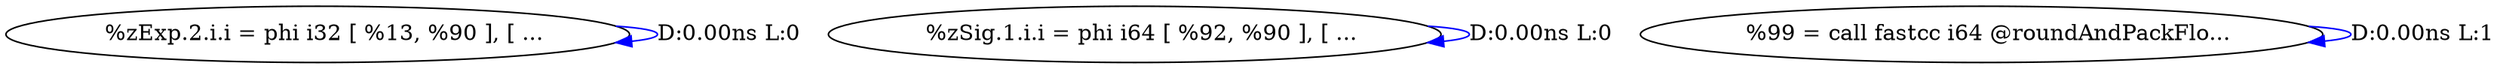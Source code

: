 digraph {
Node0x3494c00[label="  %zExp.2.i.i = phi i32 [ %13, %90 ], [ ..."];
Node0x3494c00 -> Node0x3494c00[label="D:0.00ns L:0",color=blue];
Node0x3494ce0[label="  %zSig.1.i.i = phi i64 [ %92, %90 ], [ ..."];
Node0x3494ce0 -> Node0x3494ce0[label="D:0.00ns L:0",color=blue];
Node0x3494dc0[label="  %99 = call fastcc i64 @roundAndPackFlo..."];
Node0x3494dc0 -> Node0x3494dc0[label="D:0.00ns L:1",color=blue];
}
